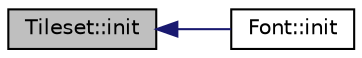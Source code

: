 digraph "Tileset::init"
{
  edge [fontname="Helvetica",fontsize="10",labelfontname="Helvetica",labelfontsize="10"];
  node [fontname="Helvetica",fontsize="10",shape=record];
  rankdir="LR";
  Node8 [label="Tileset::init",height=0.2,width=0.4,color="black", fillcolor="grey75", style="filled", fontcolor="black"];
  Node8 -> Node9 [dir="back",color="midnightblue",fontsize="10",style="solid",fontname="Helvetica"];
  Node9 [label="Font::init",height=0.2,width=0.4,color="black", fillcolor="white", style="filled",URL="$namespace_font.html#af6ab17f036035c118e97b51c03a90926"];
}
